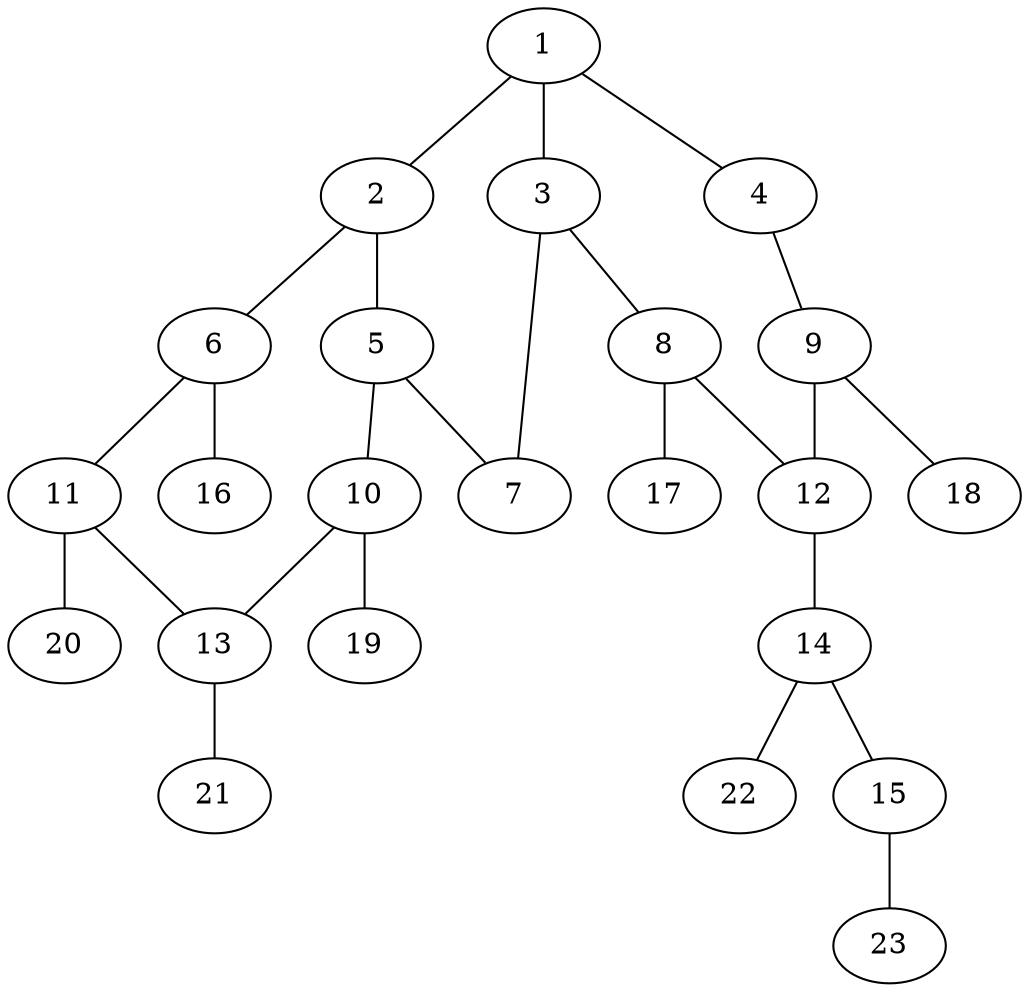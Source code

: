 graph molecule_2480 {
	1	 [chem=C];
	2	 [chem=N];
	1 -- 2	 [valence=1];
	3	 [chem=C];
	1 -- 3	 [valence=2];
	4	 [chem=N];
	1 -- 4	 [valence=1];
	5	 [chem=C];
	2 -- 5	 [valence=1];
	6	 [chem=C];
	2 -- 6	 [valence=1];
	7	 [chem=N];
	3 -- 7	 [valence=1];
	8	 [chem=C];
	3 -- 8	 [valence=1];
	9	 [chem=C];
	4 -- 9	 [valence=2];
	5 -- 7	 [valence=2];
	10	 [chem=C];
	5 -- 10	 [valence=1];
	11	 [chem=C];
	6 -- 11	 [valence=2];
	16	 [chem=H];
	6 -- 16	 [valence=1];
	12	 [chem=C];
	8 -- 12	 [valence=2];
	17	 [chem=H];
	8 -- 17	 [valence=1];
	9 -- 12	 [valence=1];
	18	 [chem=H];
	9 -- 18	 [valence=1];
	13	 [chem=C];
	10 -- 13	 [valence=2];
	19	 [chem=H];
	10 -- 19	 [valence=1];
	11 -- 13	 [valence=1];
	20	 [chem=H];
	11 -- 20	 [valence=1];
	14	 [chem=N];
	12 -- 14	 [valence=1];
	21	 [chem=H];
	13 -- 21	 [valence=1];
	15	 [chem=O];
	14 -- 15	 [valence=1];
	22	 [chem=H];
	14 -- 22	 [valence=1];
	23	 [chem=H];
	15 -- 23	 [valence=1];
}
